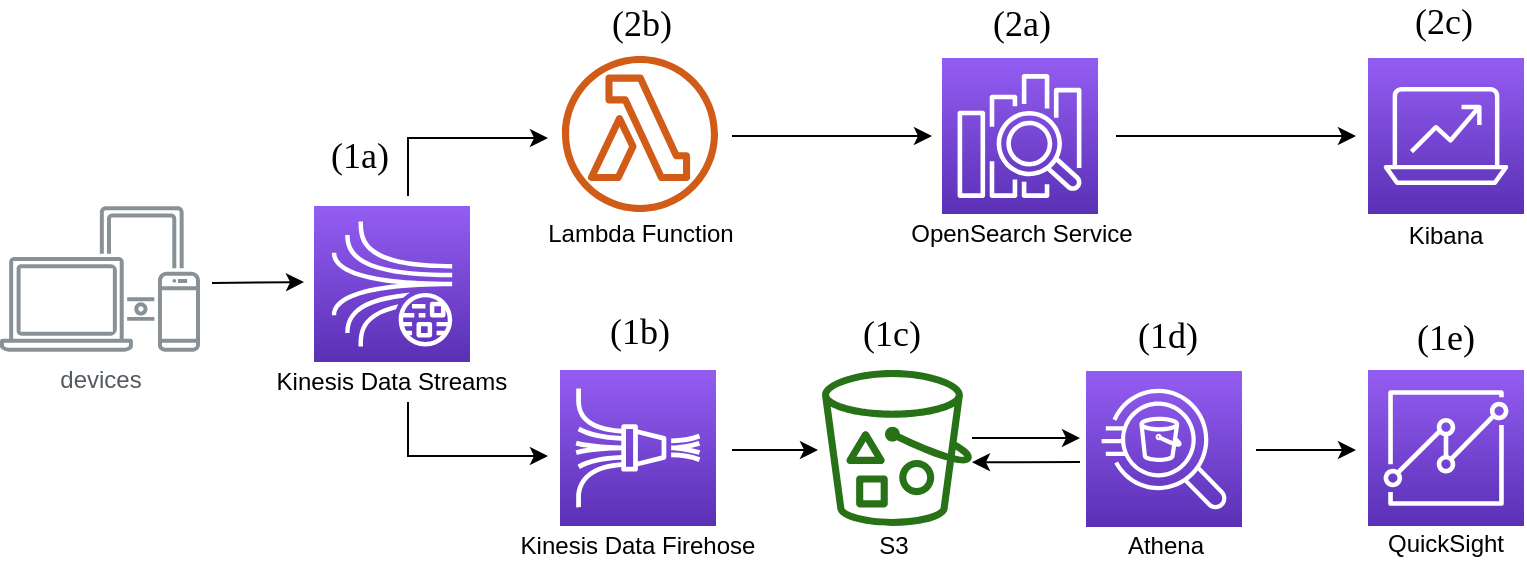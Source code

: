 <mxfile version="20.8.16" type="device"><diagram id="3QbCIdihdt1N7X6W20PU" name="Page-1"><mxGraphModel dx="1100" dy="985" grid="1" gridSize="10" guides="1" tooltips="1" connect="1" arrows="1" fold="1" page="1" pageScale="1" pageWidth="1169" pageHeight="827" math="0" shadow="0"><root><mxCell id="0"/><mxCell id="1" parent="0"/><mxCell id="SDYUmMjBLgcGPtoNvC22-39" value="" style="group" parent="1" vertex="1" connectable="0"><mxGeometry x="190" y="250" width="762" height="255" as="geometry"/></mxCell><mxCell id="SDYUmMjBLgcGPtoNvC22-40" style="edgeStyle=none;rounded=0;orthogonalLoop=1;jettySize=auto;html=1;" parent="SDYUmMjBLgcGPtoNvC22-39" edge="1"><mxGeometry relative="1" as="geometry"><mxPoint x="152" y="113" as="targetPoint"/><mxPoint x="106" y="113.5" as="sourcePoint"/></mxGeometry></mxCell><mxCell id="SDYUmMjBLgcGPtoNvC22-41" value="devices" style="outlineConnect=0;gradientColor=none;fontColor=#545B64;strokeColor=none;fillColor=#879196;dashed=0;verticalLabelPosition=bottom;verticalAlign=top;align=center;html=1;fontSize=12;fontStyle=0;aspect=fixed;shape=mxgraph.aws4.illustration_devices;pointerEvents=1" parent="SDYUmMjBLgcGPtoNvC22-39" vertex="1"><mxGeometry y="75" width="100" height="73" as="geometry"/></mxCell><mxCell id="SDYUmMjBLgcGPtoNvC22-42" style="edgeStyle=orthogonalEdgeStyle;rounded=0;orthogonalLoop=1;jettySize=auto;html=1;" parent="SDYUmMjBLgcGPtoNvC22-39" source="SDYUmMjBLgcGPtoNvC22-45" edge="1"><mxGeometry relative="1" as="geometry"><mxPoint x="274" y="200" as="targetPoint"/><Array as="points"><mxPoint x="204" y="200"/></Array></mxGeometry></mxCell><mxCell id="SDYUmMjBLgcGPtoNvC22-43" style="edgeStyle=orthogonalEdgeStyle;rounded=0;orthogonalLoop=1;jettySize=auto;html=1;" parent="SDYUmMjBLgcGPtoNvC22-39" edge="1"><mxGeometry relative="1" as="geometry"><mxPoint x="204" y="70" as="sourcePoint"/><mxPoint x="274" y="41" as="targetPoint"/><Array as="points"><mxPoint x="204" y="70"/><mxPoint x="204" y="41"/></Array></mxGeometry></mxCell><mxCell id="SDYUmMjBLgcGPtoNvC22-44" value="" style="group" parent="SDYUmMjBLgcGPtoNvC22-39" vertex="1" connectable="0"><mxGeometry x="136" y="75" width="120" height="98" as="geometry"/></mxCell><mxCell id="SDYUmMjBLgcGPtoNvC22-45" value="Kinesis Data Streams" style="text;html=1;strokeColor=none;fillColor=none;align=center;verticalAlign=middle;whiteSpace=wrap;rounded=0;" parent="SDYUmMjBLgcGPtoNvC22-44" vertex="1"><mxGeometry y="78" width="120" height="20" as="geometry"/></mxCell><mxCell id="SDYUmMjBLgcGPtoNvC22-46" value="" style="outlineConnect=0;fontColor=#232F3E;gradientColor=#945DF2;gradientDirection=north;fillColor=#5A30B5;strokeColor=#ffffff;dashed=0;verticalLabelPosition=bottom;verticalAlign=top;align=center;html=1;fontSize=12;fontStyle=0;aspect=fixed;shape=mxgraph.aws4.resourceIcon;resIcon=mxgraph.aws4.kinesis_data_streams;" parent="SDYUmMjBLgcGPtoNvC22-44" vertex="1"><mxGeometry x="21" width="78" height="78" as="geometry"/></mxCell><mxCell id="SDYUmMjBLgcGPtoNvC22-47" value="" style="group" parent="SDYUmMjBLgcGPtoNvC22-39" vertex="1" connectable="0"><mxGeometry x="254" y="157" width="508" height="98" as="geometry"/></mxCell><mxCell id="SDYUmMjBLgcGPtoNvC22-48" value="" style="group" parent="SDYUmMjBLgcGPtoNvC22-47" vertex="1" connectable="0"><mxGeometry width="130" height="98" as="geometry"/></mxCell><mxCell id="SDYUmMjBLgcGPtoNvC22-49" value="" style="outlineConnect=0;fontColor=#232F3E;gradientColor=#945DF2;gradientDirection=north;fillColor=#5A30B5;strokeColor=#ffffff;dashed=0;verticalLabelPosition=bottom;verticalAlign=top;align=center;html=1;fontSize=12;fontStyle=0;aspect=fixed;shape=mxgraph.aws4.resourceIcon;resIcon=mxgraph.aws4.kinesis_data_firehose;" parent="SDYUmMjBLgcGPtoNvC22-48" vertex="1"><mxGeometry x="26" width="78" height="78" as="geometry"/></mxCell><mxCell id="SDYUmMjBLgcGPtoNvC22-50" value="Kinesis Data Firehose" style="text;html=1;strokeColor=none;fillColor=none;align=center;verticalAlign=middle;whiteSpace=wrap;rounded=0;" parent="SDYUmMjBLgcGPtoNvC22-48" vertex="1"><mxGeometry y="78" width="130" height="20" as="geometry"/></mxCell><mxCell id="SDYUmMjBLgcGPtoNvC22-51" value="" style="group" parent="SDYUmMjBLgcGPtoNvC22-47" vertex="1" connectable="0"><mxGeometry x="112" width="396" height="98" as="geometry"/></mxCell><mxCell id="SDYUmMjBLgcGPtoNvC22-52" style="edgeStyle=none;rounded=0;orthogonalLoop=1;jettySize=auto;html=1;" parent="SDYUmMjBLgcGPtoNvC22-51" edge="1"><mxGeometry relative="1" as="geometry"><mxPoint x="120" y="34.01" as="sourcePoint"/><mxPoint x="174" y="34" as="targetPoint"/></mxGeometry></mxCell><mxCell id="SDYUmMjBLgcGPtoNvC22-53" value="" style="outlineConnect=0;fontColor=#232F3E;gradientColor=none;fillColor=#277116;strokeColor=none;dashed=0;verticalLabelPosition=bottom;verticalAlign=top;align=center;html=1;fontSize=12;fontStyle=0;aspect=fixed;pointerEvents=1;shape=mxgraph.aws4.bucket_with_objects;" parent="SDYUmMjBLgcGPtoNvC22-51" vertex="1"><mxGeometry x="45" width="75" height="78" as="geometry"/></mxCell><mxCell id="SDYUmMjBLgcGPtoNvC22-54" style="edgeStyle=none;rounded=0;orthogonalLoop=1;jettySize=auto;html=1;" parent="SDYUmMjBLgcGPtoNvC22-51" edge="1"><mxGeometry relative="1" as="geometry"><mxPoint y="40" as="sourcePoint"/><mxPoint x="43" y="40" as="targetPoint"/></mxGeometry></mxCell><mxCell id="SDYUmMjBLgcGPtoNvC22-55" style="edgeStyle=none;rounded=0;orthogonalLoop=1;jettySize=auto;html=1;" parent="SDYUmMjBLgcGPtoNvC22-51" edge="1"><mxGeometry relative="1" as="geometry"><mxPoint x="174" y="46" as="sourcePoint"/><mxPoint x="120" y="46.116" as="targetPoint"/></mxGeometry></mxCell><mxCell id="SDYUmMjBLgcGPtoNvC22-56" style="edgeStyle=none;rounded=0;orthogonalLoop=1;jettySize=auto;html=1;" parent="SDYUmMjBLgcGPtoNvC22-51" edge="1"><mxGeometry relative="1" as="geometry"><mxPoint x="262" y="40" as="sourcePoint"/><mxPoint x="312" y="40" as="targetPoint"/></mxGeometry></mxCell><mxCell id="SDYUmMjBLgcGPtoNvC22-57" value="S3" style="text;html=1;strokeColor=none;fillColor=none;align=center;verticalAlign=middle;whiteSpace=wrap;rounded=0;" parent="SDYUmMjBLgcGPtoNvC22-51" vertex="1"><mxGeometry x="66" y="78" width="30" height="20" as="geometry"/></mxCell><mxCell id="SDYUmMjBLgcGPtoNvC22-58" value="" style="group" parent="SDYUmMjBLgcGPtoNvC22-51" vertex="1" connectable="0"><mxGeometry x="177" y="0.5" width="78" height="97.5" as="geometry"/></mxCell><mxCell id="SDYUmMjBLgcGPtoNvC22-59" value="" style="outlineConnect=0;fontColor=#232F3E;gradientColor=#945DF2;gradientDirection=north;fillColor=#5A30B5;strokeColor=#ffffff;dashed=0;verticalLabelPosition=bottom;verticalAlign=top;align=center;html=1;fontSize=12;fontStyle=0;aspect=fixed;shape=mxgraph.aws4.resourceIcon;resIcon=mxgraph.aws4.athena;" parent="SDYUmMjBLgcGPtoNvC22-58" vertex="1"><mxGeometry width="78" height="78" as="geometry"/></mxCell><mxCell id="SDYUmMjBLgcGPtoNvC22-60" value="Athena" style="text;html=1;strokeColor=none;fillColor=none;align=center;verticalAlign=middle;whiteSpace=wrap;rounded=0;" parent="SDYUmMjBLgcGPtoNvC22-58" vertex="1"><mxGeometry x="10" y="77.5" width="60" height="20" as="geometry"/></mxCell><mxCell id="SDYUmMjBLgcGPtoNvC22-61" value="" style="group" parent="SDYUmMjBLgcGPtoNvC22-51" vertex="1" connectable="0"><mxGeometry x="318" width="78" height="97" as="geometry"/></mxCell><mxCell id="SDYUmMjBLgcGPtoNvC22-62" value="" style="outlineConnect=0;fontColor=#232F3E;gradientColor=#945DF2;gradientDirection=north;fillColor=#5A30B5;strokeColor=#ffffff;dashed=0;verticalLabelPosition=bottom;verticalAlign=top;align=center;html=1;fontSize=12;fontStyle=0;aspect=fixed;shape=mxgraph.aws4.resourceIcon;resIcon=mxgraph.aws4.quicksight;" parent="SDYUmMjBLgcGPtoNvC22-61" vertex="1"><mxGeometry width="78" height="78" as="geometry"/></mxCell><mxCell id="SDYUmMjBLgcGPtoNvC22-63" value="QuickSight" style="text;html=1;strokeColor=none;fillColor=none;align=center;verticalAlign=middle;whiteSpace=wrap;rounded=0;" parent="SDYUmMjBLgcGPtoNvC22-61" vertex="1"><mxGeometry x="9" y="77" width="60" height="20" as="geometry"/></mxCell><mxCell id="SDYUmMjBLgcGPtoNvC22-64" value="" style="group" parent="SDYUmMjBLgcGPtoNvC22-39" vertex="1" connectable="0"><mxGeometry x="267.5" width="494.5" height="100" as="geometry"/></mxCell><mxCell id="SDYUmMjBLgcGPtoNvC22-65" style="edgeStyle=none;rounded=0;orthogonalLoop=1;jettySize=auto;html=1;" parent="SDYUmMjBLgcGPtoNvC22-64" edge="1"><mxGeometry relative="1" as="geometry"><mxPoint x="410.5" y="40" as="targetPoint"/><mxPoint x="290.5" y="40" as="sourcePoint"/></mxGeometry></mxCell><mxCell id="SDYUmMjBLgcGPtoNvC22-66" value="" style="edgeStyle=none;rounded=0;orthogonalLoop=1;jettySize=auto;html=1;" parent="SDYUmMjBLgcGPtoNvC22-64" edge="1"><mxGeometry relative="1" as="geometry"><mxPoint x="198.5" y="40" as="targetPoint"/><mxPoint x="98.5" y="40" as="sourcePoint"/></mxGeometry></mxCell><mxCell id="SDYUmMjBLgcGPtoNvC22-67" value="" style="group" parent="SDYUmMjBLgcGPtoNvC22-64" vertex="1" connectable="0"><mxGeometry width="105" height="99" as="geometry"/></mxCell><mxCell id="SDYUmMjBLgcGPtoNvC22-68" value="" style="outlineConnect=0;fontColor=#232F3E;gradientColor=none;fillColor=#D05C17;strokeColor=none;dashed=0;verticalLabelPosition=bottom;verticalAlign=top;align=center;html=1;fontSize=12;fontStyle=0;aspect=fixed;pointerEvents=1;shape=mxgraph.aws4.lambda_function;" parent="SDYUmMjBLgcGPtoNvC22-67" vertex="1"><mxGeometry x="13.5" width="78" height="78" as="geometry"/></mxCell><mxCell id="SDYUmMjBLgcGPtoNvC22-69" value="Lambda Function" style="text;html=1;strokeColor=none;fillColor=none;align=center;verticalAlign=middle;whiteSpace=wrap;rounded=0;" parent="SDYUmMjBLgcGPtoNvC22-67" vertex="1"><mxGeometry y="79" width="105" height="20" as="geometry"/></mxCell><mxCell id="SDYUmMjBLgcGPtoNvC22-70" value="" style="group" parent="SDYUmMjBLgcGPtoNvC22-64" vertex="1" connectable="0"><mxGeometry x="180.5" y="1" width="130" height="98" as="geometry"/></mxCell><mxCell id="SDYUmMjBLgcGPtoNvC22-71" value="" style="outlineConnect=0;fontColor=#232F3E;gradientColor=#945DF2;gradientDirection=north;fillColor=#5A30B5;strokeColor=#ffffff;dashed=0;verticalLabelPosition=bottom;verticalAlign=top;align=center;html=1;fontSize=12;fontStyle=0;aspect=fixed;shape=mxgraph.aws4.resourceIcon;resIcon=mxgraph.aws4.elasticsearch_service;" parent="SDYUmMjBLgcGPtoNvC22-70" vertex="1"><mxGeometry x="23" width="78" height="78" as="geometry"/></mxCell><mxCell id="SDYUmMjBLgcGPtoNvC22-72" value="OpenSearch Service" style="text;html=1;strokeColor=none;fillColor=none;align=center;verticalAlign=middle;whiteSpace=wrap;rounded=0;" parent="SDYUmMjBLgcGPtoNvC22-70" vertex="1"><mxGeometry x="-2" y="78" width="130" height="20" as="geometry"/></mxCell><mxCell id="SDYUmMjBLgcGPtoNvC22-73" value="" style="group" parent="SDYUmMjBLgcGPtoNvC22-64" vertex="1" connectable="0"><mxGeometry x="416.5" y="1" width="78" height="99" as="geometry"/></mxCell><mxCell id="SDYUmMjBLgcGPtoNvC22-74" value="" style="outlineConnect=0;fontColor=#232F3E;gradientColor=#945DF2;gradientDirection=north;fillColor=#5A30B5;strokeColor=#ffffff;dashed=0;verticalLabelPosition=bottom;verticalAlign=top;align=center;html=1;fontSize=12;fontStyle=0;aspect=fixed;shape=mxgraph.aws4.resourceIcon;resIcon=mxgraph.aws4.analytics;" parent="SDYUmMjBLgcGPtoNvC22-73" vertex="1"><mxGeometry width="78" height="78" as="geometry"/></mxCell><mxCell id="SDYUmMjBLgcGPtoNvC22-75" value="Kibana" style="text;html=1;strokeColor=none;fillColor=none;align=center;verticalAlign=middle;whiteSpace=wrap;rounded=0;" parent="SDYUmMjBLgcGPtoNvC22-73" vertex="1"><mxGeometry x="9" y="79" width="60" height="20" as="geometry"/></mxCell><mxCell id="prSutYL8dBvimOfrYvQe-1" value="&lt;font face=&quot;Tahoma&quot; style=&quot;font-size: 18px&quot;&gt;(1a)&lt;/font&gt;" style="text;html=1;strokeColor=none;fillColor=none;align=center;verticalAlign=middle;whiteSpace=wrap;rounded=0;" parent="SDYUmMjBLgcGPtoNvC22-39" vertex="1"><mxGeometry x="160" y="40" width="40" height="20" as="geometry"/></mxCell><mxCell id="prSutYL8dBvimOfrYvQe-2" value="&lt;font face=&quot;Tahoma&quot; style=&quot;font-size: 18px&quot;&gt;(1b)&lt;/font&gt;" style="text;html=1;strokeColor=none;fillColor=none;align=center;verticalAlign=middle;whiteSpace=wrap;rounded=0;" parent="SDYUmMjBLgcGPtoNvC22-39" vertex="1"><mxGeometry x="300" y="128" width="40" height="20" as="geometry"/></mxCell><mxCell id="prSutYL8dBvimOfrYvQe-5" value="&lt;font face=&quot;Tahoma&quot; style=&quot;font-size: 18px&quot;&gt;(1d)&lt;/font&gt;" style="text;html=1;strokeColor=none;fillColor=none;align=center;verticalAlign=middle;whiteSpace=wrap;rounded=0;" parent="1" vertex="1"><mxGeometry x="754" y="380" width="40" height="20" as="geometry"/></mxCell><mxCell id="prSutYL8dBvimOfrYvQe-6" value="&lt;font face=&quot;Tahoma&quot; style=&quot;font-size: 18px&quot;&gt;(1e)&lt;/font&gt;" style="text;html=1;strokeColor=none;fillColor=none;align=center;verticalAlign=middle;whiteSpace=wrap;rounded=0;" parent="1" vertex="1"><mxGeometry x="893" y="381" width="40" height="20" as="geometry"/></mxCell><mxCell id="prSutYL8dBvimOfrYvQe-7" value="&lt;font face=&quot;Tahoma&quot; style=&quot;font-size: 18px&quot;&gt;(1c)&lt;/font&gt;" style="text;html=1;strokeColor=none;fillColor=none;align=center;verticalAlign=middle;whiteSpace=wrap;rounded=0;" parent="1" vertex="1"><mxGeometry x="616" y="379" width="40" height="20" as="geometry"/></mxCell><mxCell id="prSutYL8dBvimOfrYvQe-8" value="&lt;font face=&quot;Tahoma&quot; style=&quot;font-size: 18px&quot;&gt;(2b)&lt;/font&gt;" style="text;html=1;strokeColor=none;fillColor=none;align=center;verticalAlign=middle;whiteSpace=wrap;rounded=0;" parent="1" vertex="1"><mxGeometry x="491" y="224" width="40" height="20" as="geometry"/></mxCell><mxCell id="prSutYL8dBvimOfrYvQe-10" value="&lt;font face=&quot;Tahoma&quot; style=&quot;font-size: 18px&quot;&gt;(2a)&lt;/font&gt;" style="text;html=1;strokeColor=none;fillColor=none;align=center;verticalAlign=middle;whiteSpace=wrap;rounded=0;" parent="1" vertex="1"><mxGeometry x="681" y="224" width="40" height="20" as="geometry"/></mxCell><mxCell id="prSutYL8dBvimOfrYvQe-11" value="&lt;font face=&quot;Tahoma&quot; style=&quot;font-size: 18px&quot;&gt;(2c)&lt;/font&gt;" style="text;html=1;strokeColor=none;fillColor=none;align=center;verticalAlign=middle;whiteSpace=wrap;rounded=0;" parent="1" vertex="1"><mxGeometry x="892" y="223" width="40" height="20" as="geometry"/></mxCell></root></mxGraphModel></diagram></mxfile>
